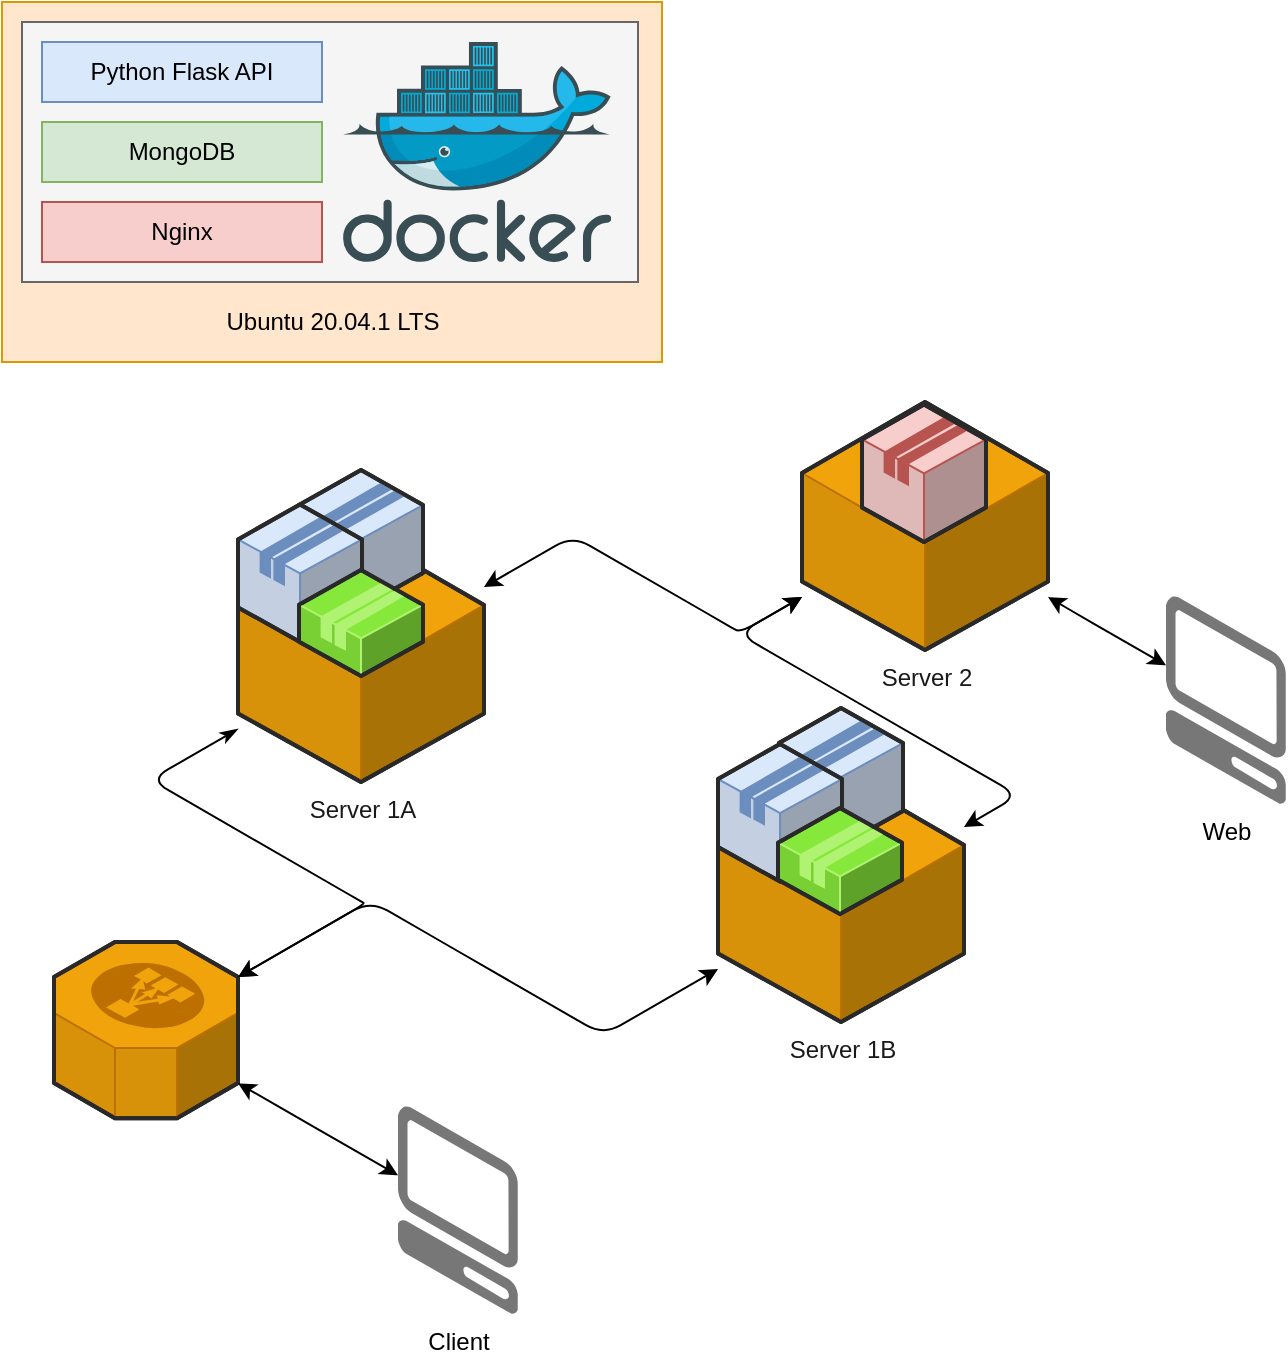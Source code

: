 <mxfile version="13.7.3" type="device"><diagram name="Page-1" id="aaaa8250-4180-3840-79b5-4cada1eebb92"><mxGraphModel dx="572" dy="822" grid="1" gridSize="10" guides="1" tooltips="1" connect="1" arrows="1" fold="1" page="1" pageScale="1" pageWidth="850" pageHeight="1100" background="#ffffff" math="0" shadow="0"><root><mxCell id="0"/><mxCell id="1" parent="0"/><mxCell id="L2SFs90dsmIcj-KDKA09-65" value="" style="rounded=0;whiteSpace=wrap;html=1;fillColor=#ffe6cc;strokeColor=#d79b00;" parent="1" vertex="1"><mxGeometry x="860" y="10" width="330" height="180" as="geometry"/></mxCell><mxCell id="L2SFs90dsmIcj-KDKA09-63" value="" style="rounded=0;whiteSpace=wrap;html=1;fillColor=#f5f5f5;strokeColor=#666666;fontColor=#333333;" parent="1" vertex="1"><mxGeometry x="870" y="20" width="308" height="130" as="geometry"/></mxCell><mxCell id="L2SFs90dsmIcj-KDKA09-1" value="" style="verticalLabelPosition=bottom;html=1;verticalAlign=top;strokeWidth=1;align=center;outlineConnect=0;dashed=0;outlineConnect=0;shape=mxgraph.aws3d.elasticLoadBalancing;fillColor=#f0a30a;strokeColor=#BD7000;aspect=fixed;fontColor=#ffffff;" parent="1" vertex="1"><mxGeometry x="886" y="480" width="92" height="88.17" as="geometry"/></mxCell><mxCell id="L2SFs90dsmIcj-KDKA09-2" value="&lt;font color=&quot;#1a1a1a&quot;&gt;Server 1A&lt;/font&gt;" style="verticalLabelPosition=bottom;html=1;verticalAlign=top;strokeWidth=1;align=center;outlineConnect=0;dashed=0;outlineConnect=0;shape=mxgraph.aws3d.application_server;fillColor=#f0a30a;strokeColor=#BD7000;aspect=fixed;fontColor=#ffffff;" parent="1" vertex="1"><mxGeometry x="978" y="276" width="123" height="124" as="geometry"/></mxCell><mxCell id="L2SFs90dsmIcj-KDKA09-3" value="&lt;font color=&quot;#1a1a1a&quot;&gt;Server 1B&lt;br&gt;&lt;/font&gt;" style="verticalLabelPosition=bottom;html=1;verticalAlign=top;strokeWidth=1;align=center;outlineConnect=0;dashed=0;outlineConnect=0;shape=mxgraph.aws3d.application_server;fillColor=#f0a30a;strokeColor=#BD7000;aspect=fixed;fontColor=#ffffff;" parent="1" vertex="1"><mxGeometry x="1218" y="396" width="123" height="124" as="geometry"/></mxCell><mxCell id="L2SFs90dsmIcj-KDKA09-4" value="&lt;font color=&quot;#1a1a1a&quot;&gt;Server 2&lt;/font&gt;" style="verticalLabelPosition=bottom;html=1;verticalAlign=top;strokeWidth=1;align=center;outlineConnect=0;dashed=0;outlineConnect=0;shape=mxgraph.aws3d.application_server;fillColor=#f0a30a;strokeColor=#BD7000;aspect=fixed;fontColor=#ffffff;" parent="1" vertex="1"><mxGeometry x="1260" y="210" width="123" height="124" as="geometry"/></mxCell><mxCell id="L2SFs90dsmIcj-KDKA09-6" value="" style="verticalLabelPosition=bottom;html=1;verticalAlign=top;strokeWidth=1;align=center;outlineConnect=0;dashed=0;outlineConnect=0;shape=mxgraph.aws3d.application;fillColor=#dae8fc;strokeColor=#6c8ebf;aspect=fixed;" parent="1" vertex="1"><mxGeometry x="1008.5" y="244" width="62" height="68.8" as="geometry"/></mxCell><mxCell id="L2SFs90dsmIcj-KDKA09-5" value="" style="verticalLabelPosition=bottom;html=1;verticalAlign=top;strokeWidth=1;align=center;outlineConnect=0;dashed=0;outlineConnect=0;shape=mxgraph.aws3d.application;fillColor=#dae8fc;strokeColor=#6c8ebf;aspect=fixed;" parent="1" vertex="1"><mxGeometry x="978" y="261.2" width="62" height="68.8" as="geometry"/></mxCell><mxCell id="L2SFs90dsmIcj-KDKA09-7" value="" style="verticalLabelPosition=bottom;html=1;verticalAlign=top;strokeWidth=1;align=center;outlineConnect=0;dashed=0;outlineConnect=0;shape=mxgraph.aws3d.application2;fillColor=#86E83A;strokeColor=#B0F373;aspect=fixed;" parent="1" vertex="1"><mxGeometry x="1008.5" y="294" width="62" height="53" as="geometry"/></mxCell><mxCell id="L2SFs90dsmIcj-KDKA09-8" value="" style="verticalLabelPosition=bottom;html=1;verticalAlign=top;strokeWidth=1;align=center;outlineConnect=0;dashed=0;outlineConnect=0;shape=mxgraph.aws3d.application;fillColor=#dae8fc;strokeColor=#6c8ebf;aspect=fixed;" parent="1" vertex="1"><mxGeometry x="1248.5" y="363" width="62" height="68.8" as="geometry"/></mxCell><mxCell id="L2SFs90dsmIcj-KDKA09-9" value="" style="verticalLabelPosition=bottom;html=1;verticalAlign=top;strokeWidth=1;align=center;outlineConnect=0;dashed=0;outlineConnect=0;shape=mxgraph.aws3d.application;fillColor=#dae8fc;strokeColor=#6c8ebf;aspect=fixed;" parent="1" vertex="1"><mxGeometry x="1218" y="381" width="62" height="68.8" as="geometry"/></mxCell><mxCell id="L2SFs90dsmIcj-KDKA09-10" value="" style="verticalLabelPosition=bottom;html=1;verticalAlign=top;strokeWidth=1;align=center;outlineConnect=0;dashed=0;outlineConnect=0;shape=mxgraph.aws3d.application2;fillColor=#86E83A;strokeColor=#B0F373;aspect=fixed;" parent="1" vertex="1"><mxGeometry x="1248" y="413" width="62" height="53" as="geometry"/></mxCell><mxCell id="L2SFs90dsmIcj-KDKA09-12" value="" style="verticalLabelPosition=bottom;html=1;verticalAlign=top;strokeWidth=1;align=center;outlineConnect=0;dashed=0;outlineConnect=0;shape=mxgraph.aws3d.application;fillColor=#f8cecc;strokeColor=#b85450;aspect=fixed;" parent="1" vertex="1"><mxGeometry x="1290" y="211.2" width="62" height="68.8" as="geometry"/></mxCell><mxCell id="L2SFs90dsmIcj-KDKA09-42" value="" style="edgeStyle=isometricEdgeStyle;endArrow=classicThin;html=1;endFill=1;startArrow=classic;startFill=1;" parent="1" source="L2SFs90dsmIcj-KDKA09-1" target="L2SFs90dsmIcj-KDKA09-2" edge="1"><mxGeometry width="50" height="100" relative="1" as="geometry"><mxPoint x="935.8" y="513" as="sourcePoint"/><mxPoint x="985.8" y="413" as="targetPoint"/><Array as="points"><mxPoint x="1040" y="460"/></Array></mxGeometry></mxCell><mxCell id="L2SFs90dsmIcj-KDKA09-44" value="" style="edgeStyle=isometricEdgeStyle;endArrow=classic;html=1;startArrow=classic;startFill=1;endFill=1;" parent="1" source="L2SFs90dsmIcj-KDKA09-1" target="L2SFs90dsmIcj-KDKA09-3" edge="1"><mxGeometry width="50" height="100" relative="1" as="geometry"><mxPoint x="1005.8" y="520" as="sourcePoint"/><mxPoint x="1055.8" y="420" as="targetPoint"/><Array as="points"><mxPoint x="1080" y="480"/><mxPoint x="1070" y="480"/></Array></mxGeometry></mxCell><mxCell id="L2SFs90dsmIcj-KDKA09-46" value="" style="edgeStyle=isometricEdgeStyle;endArrow=classic;html=1;startArrow=classic;startFill=1;endFill=1;" parent="1" source="L2SFs90dsmIcj-KDKA09-2" target="L2SFs90dsmIcj-KDKA09-4" edge="1"><mxGeometry width="50" height="100" relative="1" as="geometry"><mxPoint x="1070" y="430" as="sourcePoint"/><mxPoint x="1120" y="330" as="targetPoint"/><Array as="points"><mxPoint x="1220" y="320"/></Array></mxGeometry></mxCell><mxCell id="L2SFs90dsmIcj-KDKA09-47" value="" style="edgeStyle=isometricEdgeStyle;endArrow=classic;html=1;startArrow=classic;startFill=1;endFill=1;" parent="1" source="L2SFs90dsmIcj-KDKA09-3" target="L2SFs90dsmIcj-KDKA09-4" edge="1"><mxGeometry width="50" height="100" relative="1" as="geometry"><mxPoint x="1111" y="312.493" as="sourcePoint"/><mxPoint x="1270" y="317.507" as="targetPoint"/><Array as="points"><mxPoint x="1270" y="350"/><mxPoint x="1240" y="340"/><mxPoint x="1250" y="340"/></Array></mxGeometry></mxCell><mxCell id="L2SFs90dsmIcj-KDKA09-48" value="Client" style="verticalLabelPosition=bottom;html=1;verticalAlign=top;strokeWidth=1;align=center;outlineConnect=0;dashed=0;outlineConnect=0;shape=mxgraph.aws3d.client;aspect=fixed;strokeColor=none;fillColor=#777777;" parent="1" vertex="1"><mxGeometry x="1058" y="562" width="60" height="104" as="geometry"/></mxCell><mxCell id="L2SFs90dsmIcj-KDKA09-49" value="Web" style="verticalLabelPosition=bottom;html=1;verticalAlign=top;strokeWidth=1;align=center;outlineConnect=0;dashed=0;outlineConnect=0;shape=mxgraph.aws3d.client;aspect=fixed;strokeColor=none;fillColor=#777777;" parent="1" vertex="1"><mxGeometry x="1442" y="307" width="60" height="104" as="geometry"/></mxCell><mxCell id="L2SFs90dsmIcj-KDKA09-58" value="" style="edgeStyle=isometricEdgeStyle;endArrow=classic;html=1;elbow=vertical;endFill=1;startArrow=classic;startFill=1;" parent="1" source="L2SFs90dsmIcj-KDKA09-48" target="L2SFs90dsmIcj-KDKA09-1" edge="1"><mxGeometry x="0.208" y="18" width="50" height="100" relative="1" as="geometry"><mxPoint x="1050" y="480" as="sourcePoint"/><mxPoint x="1100" y="380" as="targetPoint"/><mxPoint x="3" y="-2" as="offset"/></mxGeometry></mxCell><mxCell id="L2SFs90dsmIcj-KDKA09-59" value="" style="edgeStyle=isometricEdgeStyle;endArrow=classic;html=1;elbow=vertical;startArrow=classic;startFill=1;endFill=1;" parent="1" source="L2SFs90dsmIcj-KDKA09-49" target="L2SFs90dsmIcj-KDKA09-4" edge="1"><mxGeometry width="50" height="100" relative="1" as="geometry"><mxPoint x="1050" y="480" as="sourcePoint"/><mxPoint x="1100" y="380" as="targetPoint"/></mxGeometry></mxCell><mxCell id="L2SFs90dsmIcj-KDKA09-60" value="Python Flask API" style="rounded=0;whiteSpace=wrap;html=1;fillColor=#dae8fc;strokeColor=#6c8ebf;" parent="1" vertex="1"><mxGeometry x="880" y="30" width="140" height="30" as="geometry"/></mxCell><mxCell id="L2SFs90dsmIcj-KDKA09-61" value="MongoDB" style="rounded=0;whiteSpace=wrap;html=1;fillColor=#d5e8d4;strokeColor=#82b366;" parent="1" vertex="1"><mxGeometry x="880" y="70" width="140" height="30" as="geometry"/></mxCell><mxCell id="L2SFs90dsmIcj-KDKA09-62" value="Nginx" style="rounded=0;whiteSpace=wrap;html=1;fillColor=#f8cecc;strokeColor=#b85450;" parent="1" vertex="1"><mxGeometry x="880" y="110" width="140" height="30" as="geometry"/></mxCell><mxCell id="L2SFs90dsmIcj-KDKA09-64" value="" style="aspect=fixed;html=1;points=[];align=center;image;fontSize=12;image=img/lib/mscae/Docker.svg;" parent="1" vertex="1"><mxGeometry x="1030.5" y="30" width="134.15" height="110" as="geometry"/></mxCell><mxCell id="L2SFs90dsmIcj-KDKA09-66" value="Ubuntu 20.04.1 LTS" style="text;html=1;strokeColor=none;fillColor=none;align=center;verticalAlign=middle;whiteSpace=wrap;rounded=0;fontStyle=0" parent="1" vertex="1"><mxGeometry x="967.5" y="160" width="115" height="20" as="geometry"/></mxCell></root></mxGraphModel></diagram></mxfile>